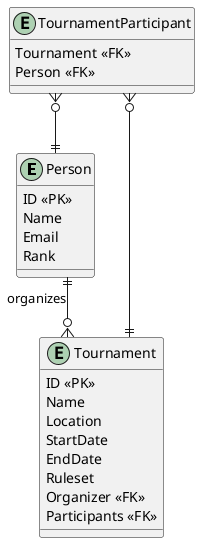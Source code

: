 @startuml

skinparam linetype ortho

entity Person {
    ID <<PK>>
    Name
    Email
    Rank
}

entity Tournament {
    ID <<PK>>
    Name
    Location
    StartDate
    EndDate
    Ruleset
    ' TimeSetting
    Organizer <<FK>>
    Participants <<FK>>
}

entity TournamentParticipant {
    Tournament <<FK>>
    Person <<FK>>
    ' Ranking
}

TournamentParticipant }o--|| Tournament
TournamentParticipant }o--|| Person

Person ||--o{ Tournament : "organizes"

@enduml
